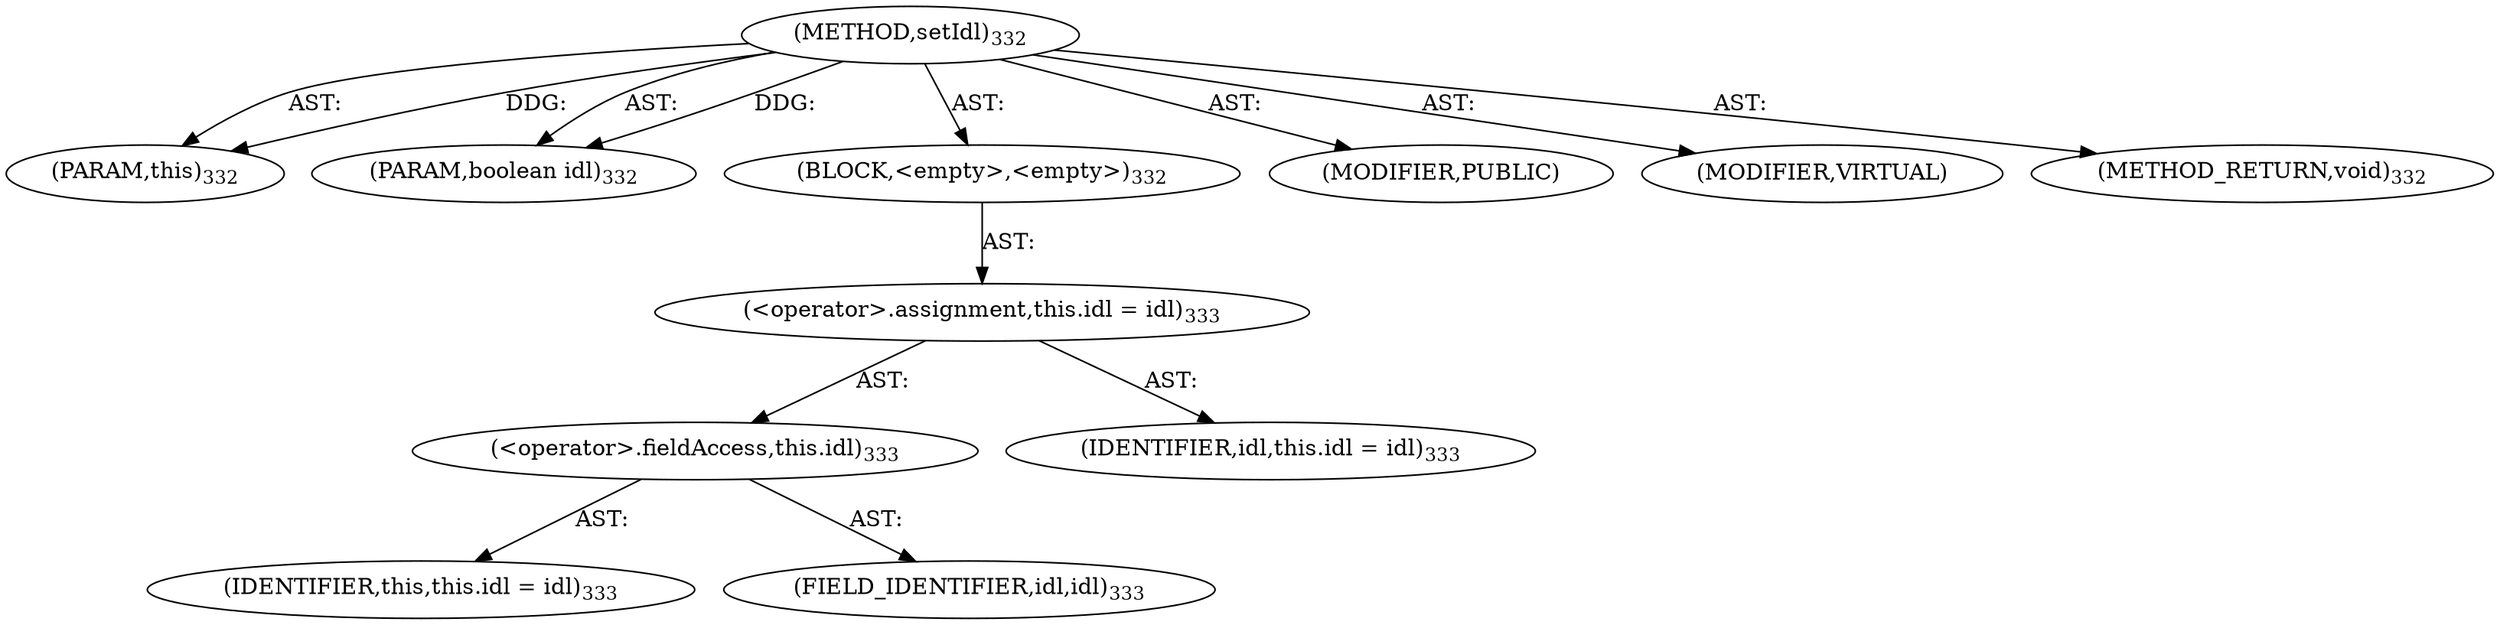 digraph "setIdl" {  
"111669149719" [label = <(METHOD,setIdl)<SUB>332</SUB>> ]
"115964117003" [label = <(PARAM,this)<SUB>332</SUB>> ]
"115964117039" [label = <(PARAM,boolean idl)<SUB>332</SUB>> ]
"25769803804" [label = <(BLOCK,&lt;empty&gt;,&lt;empty&gt;)<SUB>332</SUB>> ]
"30064771153" [label = <(&lt;operator&gt;.assignment,this.idl = idl)<SUB>333</SUB>> ]
"30064771154" [label = <(&lt;operator&gt;.fieldAccess,this.idl)<SUB>333</SUB>> ]
"68719476747" [label = <(IDENTIFIER,this,this.idl = idl)<SUB>333</SUB>> ]
"55834574889" [label = <(FIELD_IDENTIFIER,idl,idl)<SUB>333</SUB>> ]
"68719476828" [label = <(IDENTIFIER,idl,this.idl = idl)<SUB>333</SUB>> ]
"133143986243" [label = <(MODIFIER,PUBLIC)> ]
"133143986244" [label = <(MODIFIER,VIRTUAL)> ]
"128849018903" [label = <(METHOD_RETURN,void)<SUB>332</SUB>> ]
  "111669149719" -> "115964117003"  [ label = "AST: "] 
  "111669149719" -> "115964117039"  [ label = "AST: "] 
  "111669149719" -> "25769803804"  [ label = "AST: "] 
  "111669149719" -> "133143986243"  [ label = "AST: "] 
  "111669149719" -> "133143986244"  [ label = "AST: "] 
  "111669149719" -> "128849018903"  [ label = "AST: "] 
  "25769803804" -> "30064771153"  [ label = "AST: "] 
  "30064771153" -> "30064771154"  [ label = "AST: "] 
  "30064771153" -> "68719476828"  [ label = "AST: "] 
  "30064771154" -> "68719476747"  [ label = "AST: "] 
  "30064771154" -> "55834574889"  [ label = "AST: "] 
  "111669149719" -> "115964117003"  [ label = "DDG: "] 
  "111669149719" -> "115964117039"  [ label = "DDG: "] 
}
